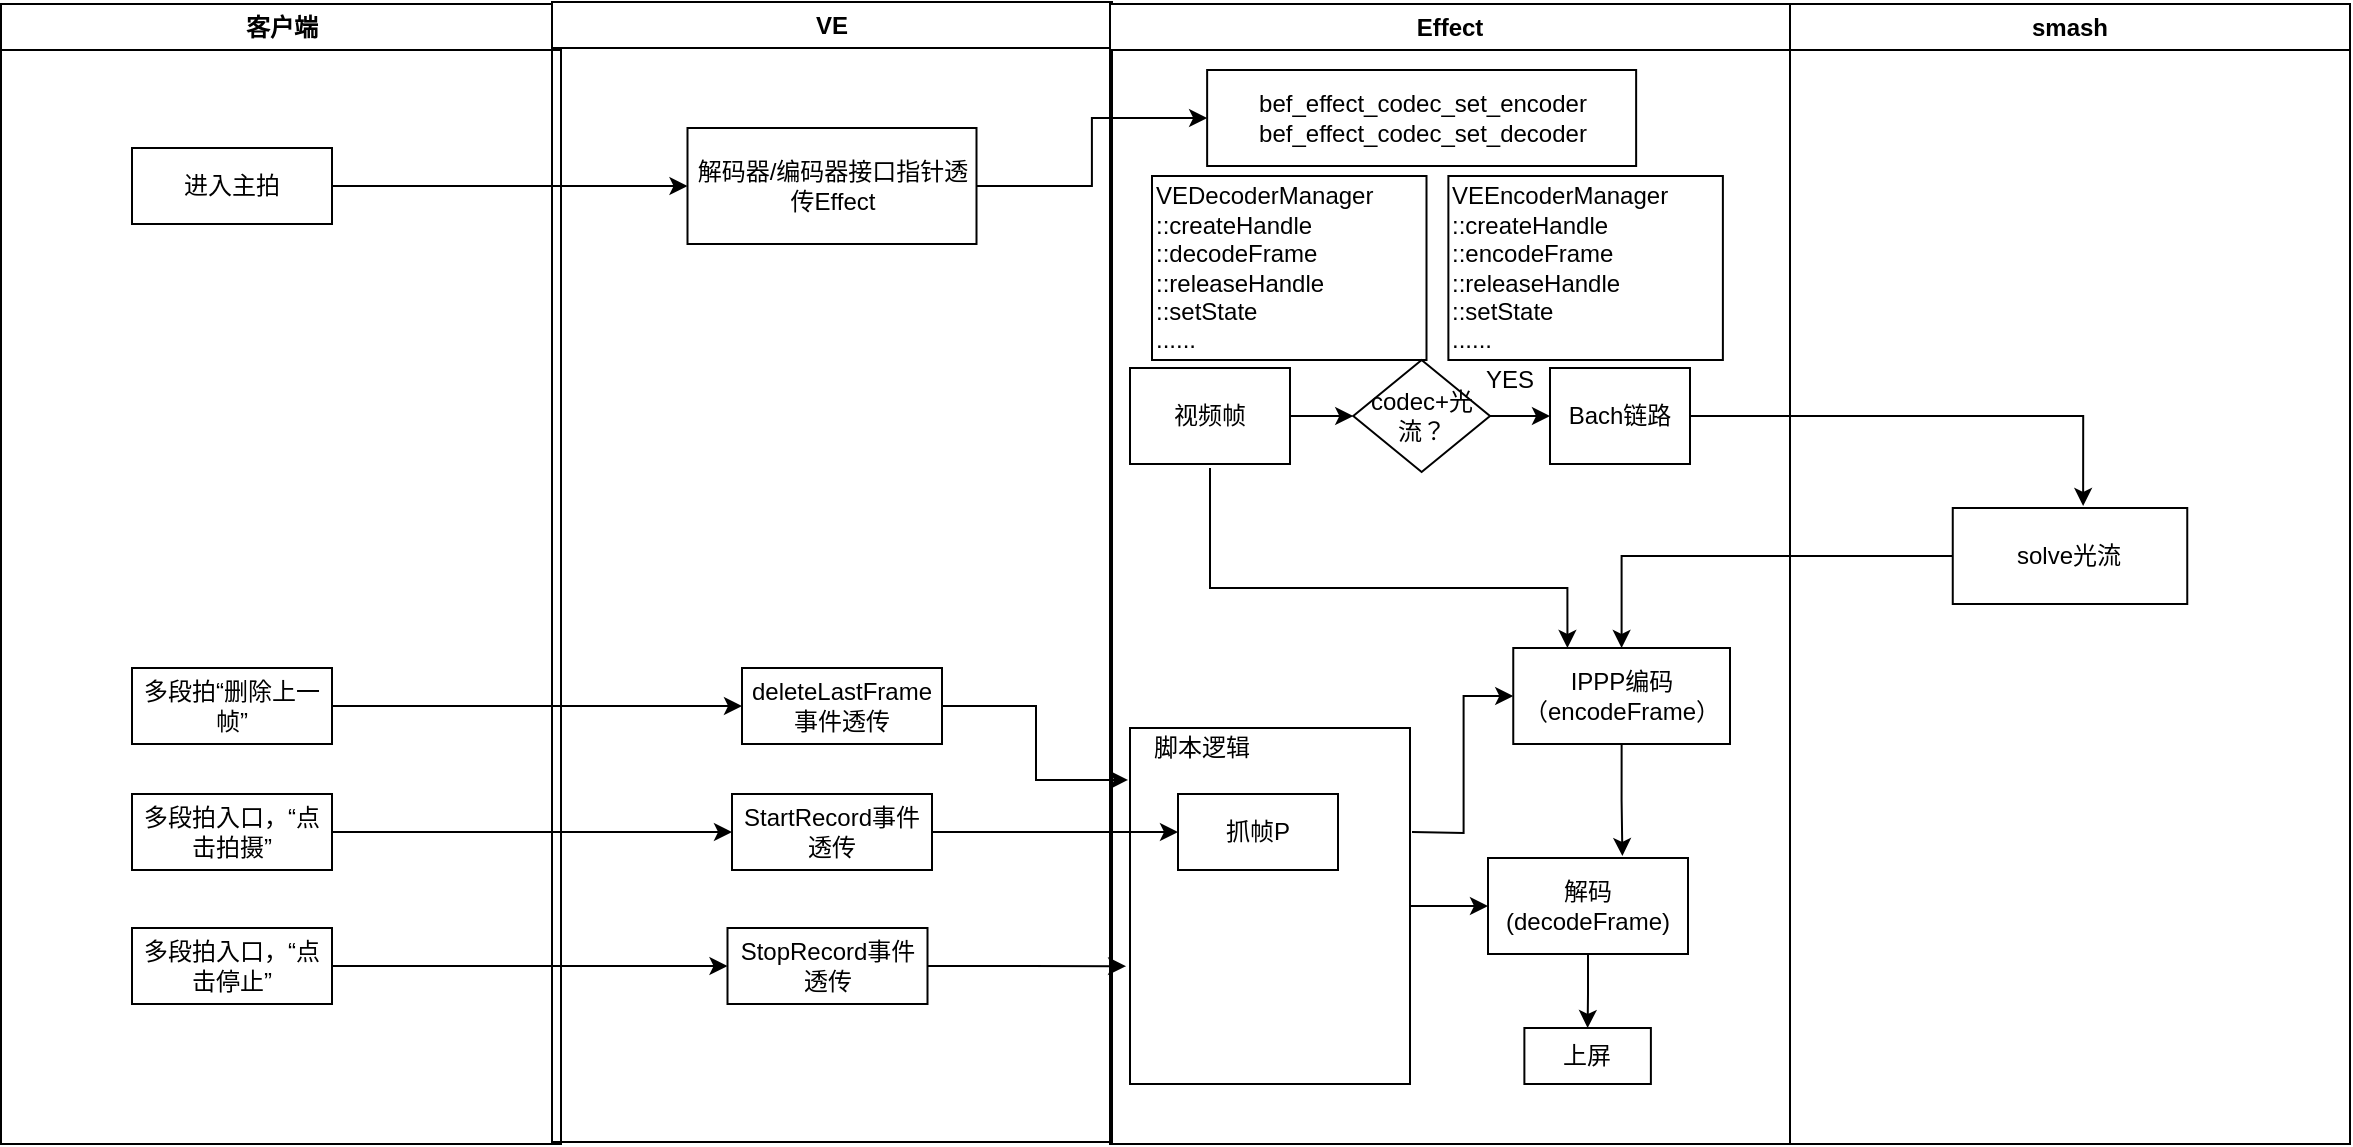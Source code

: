 <mxfile version="14.7.3" type="github">
  <diagram name="Page-1" id="e7e014a7-5840-1c2e-5031-d8a46d1fe8dd">
    <mxGraphModel dx="1298" dy="762" grid="1" gridSize="10" guides="1" tooltips="1" connect="1" arrows="1" fold="1" page="1" pageScale="1" pageWidth="1169" pageHeight="826" background="none" math="0" shadow="0">
      <root>
        <mxCell id="0" />
        <mxCell id="1" parent="0" />
        <mxCell id="2" value="客户端" style="swimlane;whiteSpace=wrap" parent="1" vertex="1">
          <mxGeometry x="164.5" y="128" width="280" height="570" as="geometry" />
        </mxCell>
        <mxCell id="swanziePNY3N-hAA2dYP-68" value="进入主拍" style="rounded=0;whiteSpace=wrap;html=1;" parent="2" vertex="1">
          <mxGeometry x="65.5" y="72" width="100" height="38" as="geometry" />
        </mxCell>
        <mxCell id="swanziePNY3N-hAA2dYP-79" value="多段拍入口，“点击拍摄”" style="rounded=0;whiteSpace=wrap;html=1;" parent="2" vertex="1">
          <mxGeometry x="65.5" y="395" width="100" height="38" as="geometry" />
        </mxCell>
        <mxCell id="swanziePNY3N-hAA2dYP-88" value="多段拍入口，“点击停止”" style="rounded=0;whiteSpace=wrap;html=1;" parent="2" vertex="1">
          <mxGeometry x="65.5" y="462" width="100" height="38" as="geometry" />
        </mxCell>
        <mxCell id="swanziePNY3N-hAA2dYP-131" value="多段拍“删除上一帧”" style="rounded=0;whiteSpace=wrap;html=1;" parent="2" vertex="1">
          <mxGeometry x="65.5" y="332" width="100" height="38" as="geometry" />
        </mxCell>
        <mxCell id="3" value="VE" style="swimlane;whiteSpace=wrap" parent="1" vertex="1">
          <mxGeometry x="440" y="127" width="280" height="570" as="geometry" />
        </mxCell>
        <mxCell id="swanziePNY3N-hAA2dYP-42" value="解码器/编码器接口指针透传Effect" style="rounded=0;whiteSpace=wrap;html=1;" parent="3" vertex="1">
          <mxGeometry x="67.75" y="63" width="144.5" height="58" as="geometry" />
        </mxCell>
        <mxCell id="swanziePNY3N-hAA2dYP-80" value="StartRecord事件透传" style="rounded=0;whiteSpace=wrap;html=1;" parent="3" vertex="1">
          <mxGeometry x="90" y="396" width="100" height="38" as="geometry" />
        </mxCell>
        <mxCell id="swanziePNY3N-hAA2dYP-81" value="StopRecord事件透传" style="rounded=0;whiteSpace=wrap;html=1;" parent="3" vertex="1">
          <mxGeometry x="87.75" y="463" width="100" height="38" as="geometry" />
        </mxCell>
        <mxCell id="swanziePNY3N-hAA2dYP-132" value="deleteLastFrame事件透传" style="rounded=0;whiteSpace=wrap;html=1;" parent="3" vertex="1">
          <mxGeometry x="95" y="333" width="100" height="38" as="geometry" />
        </mxCell>
        <mxCell id="4" value="Effect" style="swimlane;whiteSpace=wrap" parent="1" vertex="1">
          <mxGeometry x="719" y="128" width="340" height="570" as="geometry" />
        </mxCell>
        <mxCell id="swanziePNY3N-hAA2dYP-129" style="edgeStyle=orthogonalEdgeStyle;rounded=0;orthogonalLoop=1;jettySize=auto;html=1;entryX=0;entryY=0.5;entryDx=0;entryDy=0;" parent="4" source="swanziePNY3N-hAA2dYP-90" target="swanziePNY3N-hAA2dYP-63" edge="1">
          <mxGeometry relative="1" as="geometry" />
        </mxCell>
        <mxCell id="swanziePNY3N-hAA2dYP-90" value="" style="rounded=0;whiteSpace=wrap;html=1;" parent="4" vertex="1">
          <mxGeometry x="10" y="362" width="140" height="178" as="geometry" />
        </mxCell>
        <mxCell id="swanziePNY3N-hAA2dYP-48" value="&lt;div class=&quot;okr-block-clipboard&quot;&gt;&lt;/div&gt;&lt;div&gt;bef_effect_codec_set_encoder&lt;/div&gt;&lt;div&gt;bef_effect_codec_set_decoder&lt;/div&gt;" style="rounded=0;whiteSpace=wrap;html=1;" parent="4" vertex="1">
          <mxGeometry x="48.57" y="33" width="214.5" height="48" as="geometry" />
        </mxCell>
        <mxCell id="swanziePNY3N-hAA2dYP-62" style="edgeStyle=orthogonalEdgeStyle;rounded=0;orthogonalLoop=1;jettySize=auto;html=1;entryX=0.25;entryY=0;entryDx=0;entryDy=0;" parent="4" target="swanziePNY3N-hAA2dYP-58" edge="1">
          <mxGeometry relative="1" as="geometry">
            <mxPoint x="50" y="232" as="sourcePoint" />
            <Array as="points">
              <mxPoint x="50" y="292" />
              <mxPoint x="229" y="292" />
            </Array>
          </mxGeometry>
        </mxCell>
        <mxCell id="swanziePNY3N-hAA2dYP-53" value="视频帧" style="rounded=0;whiteSpace=wrap;html=1;" parent="4" vertex="1">
          <mxGeometry x="10" y="182" width="80" height="48" as="geometry" />
        </mxCell>
        <mxCell id="swanziePNY3N-hAA2dYP-58" value="IPPP编码（encodeFrame）" style="rounded=0;whiteSpace=wrap;html=1;" parent="4" vertex="1">
          <mxGeometry x="201.63" y="322" width="108.37" height="48" as="geometry" />
        </mxCell>
        <mxCell id="swanziePNY3N-hAA2dYP-95" style="edgeStyle=orthogonalEdgeStyle;rounded=0;orthogonalLoop=1;jettySize=auto;html=1;entryX=0.5;entryY=0;entryDx=0;entryDy=0;" parent="4" source="swanziePNY3N-hAA2dYP-63" target="swanziePNY3N-hAA2dYP-94" edge="1">
          <mxGeometry relative="1" as="geometry" />
        </mxCell>
        <mxCell id="swanziePNY3N-hAA2dYP-63" value="解码(decodeFrame)" style="rounded=0;whiteSpace=wrap;html=1;" parent="4" vertex="1">
          <mxGeometry x="189" y="427" width="100" height="48" as="geometry" />
        </mxCell>
        <mxCell id="swanziePNY3N-hAA2dYP-66" style="edgeStyle=orthogonalEdgeStyle;rounded=0;orthogonalLoop=1;jettySize=auto;html=1;entryX=0.672;entryY=-0.021;entryDx=0;entryDy=0;entryPerimeter=0;exitX=0.5;exitY=1;exitDx=0;exitDy=0;" parent="4" source="swanziePNY3N-hAA2dYP-58" target="swanziePNY3N-hAA2dYP-63" edge="1">
          <mxGeometry relative="1" as="geometry">
            <mxPoint x="178.75" y="600" as="targetPoint" />
          </mxGeometry>
        </mxCell>
        <mxCell id="swanziePNY3N-hAA2dYP-84" style="edgeStyle=orthogonalEdgeStyle;rounded=0;orthogonalLoop=1;jettySize=auto;html=1;entryX=0;entryY=0.5;entryDx=0;entryDy=0;" parent="4" target="swanziePNY3N-hAA2dYP-58" edge="1">
          <mxGeometry relative="1" as="geometry">
            <mxPoint x="151" y="414" as="sourcePoint" />
          </mxGeometry>
        </mxCell>
        <mxCell id="swanziePNY3N-hAA2dYP-82" value="抓帧P" style="rounded=0;whiteSpace=wrap;html=1;" parent="4" vertex="1">
          <mxGeometry x="34" y="395" width="80" height="38" as="geometry" />
        </mxCell>
        <mxCell id="swanziePNY3N-hAA2dYP-83" value="VEDecoderManager&lt;br&gt;&lt;div&gt;&lt;span&gt;::createHandle&lt;/span&gt;&lt;/div&gt;&lt;div&gt;&lt;span&gt;::decodeFrame&lt;/span&gt;&lt;/div&gt;&lt;div&gt;&lt;span&gt;::releaseHandle&lt;/span&gt;&lt;/div&gt;&lt;div&gt;&lt;span&gt;::setState&lt;/span&gt;&lt;/div&gt;......" style="rounded=0;whiteSpace=wrap;html=1;align=left;" parent="4" vertex="1">
          <mxGeometry x="21.0" y="86" width="137.25" height="92" as="geometry" />
        </mxCell>
        <mxCell id="swanziePNY3N-hAA2dYP-94" value="上屏" style="rounded=0;whiteSpace=wrap;html=1;" parent="4" vertex="1">
          <mxGeometry x="207.19" y="512" width="63.25" height="28" as="geometry" />
        </mxCell>
        <mxCell id="swanziePNY3N-hAA2dYP-97" value="Bach链路" style="rounded=0;whiteSpace=wrap;html=1;" parent="4" vertex="1">
          <mxGeometry x="220" y="182" width="70" height="48" as="geometry" />
        </mxCell>
        <mxCell id="swanziePNY3N-hAA2dYP-60" style="edgeStyle=orthogonalEdgeStyle;rounded=0;orthogonalLoop=1;jettySize=auto;html=1;entryX=0;entryY=0.5;entryDx=0;entryDy=0;" parent="4" source="swanziePNY3N-hAA2dYP-53" target="swanziePNY3N-hAA2dYP-100" edge="1">
          <mxGeometry relative="1" as="geometry" />
        </mxCell>
        <mxCell id="swanziePNY3N-hAA2dYP-126" style="edgeStyle=orthogonalEdgeStyle;rounded=0;orthogonalLoop=1;jettySize=auto;html=1;entryX=0;entryY=0.5;entryDx=0;entryDy=0;" parent="4" source="swanziePNY3N-hAA2dYP-100" target="swanziePNY3N-hAA2dYP-97" edge="1">
          <mxGeometry relative="1" as="geometry" />
        </mxCell>
        <mxCell id="swanziePNY3N-hAA2dYP-100" value="codec+光流？" style="rhombus;whiteSpace=wrap;html=1;" parent="4" vertex="1">
          <mxGeometry x="121.63" y="178" width="68.37" height="56" as="geometry" />
        </mxCell>
        <mxCell id="swanziePNY3N-hAA2dYP-127" value="YES" style="text;html=1;strokeColor=none;fillColor=none;align=center;verticalAlign=middle;whiteSpace=wrap;rounded=0;" parent="4" vertex="1">
          <mxGeometry x="180" y="178" width="40" height="20" as="geometry" />
        </mxCell>
        <mxCell id="-gKehuOjqQwJ0tAGSPuk-5" value="VEEncoderManager&lt;br&gt;&lt;div&gt;&lt;span&gt;::createHandle&lt;/span&gt;&lt;/div&gt;&lt;div&gt;&lt;span&gt;::encodeFrame&lt;/span&gt;&lt;/div&gt;&lt;div&gt;&lt;span&gt;::releaseHandle&lt;/span&gt;&lt;/div&gt;&lt;div&gt;&lt;span&gt;::setState&lt;/span&gt;&lt;/div&gt;......" style="rounded=0;whiteSpace=wrap;html=1;align=left;" vertex="1" parent="4">
          <mxGeometry x="169.19" y="86" width="137.25" height="92" as="geometry" />
        </mxCell>
        <mxCell id="swanziePNY3N-hAA2dYP-41" value="smash" style="swimlane;whiteSpace=wrap" parent="1" vertex="1">
          <mxGeometry x="1059" y="128" width="280" height="570" as="geometry" />
        </mxCell>
        <mxCell id="swanziePNY3N-hAA2dYP-57" value="solve光流" style="rounded=0;whiteSpace=wrap;html=1;" parent="swanziePNY3N-hAA2dYP-41" vertex="1">
          <mxGeometry x="81.38" y="252" width="117.25" height="48" as="geometry" />
        </mxCell>
        <mxCell id="swanziePNY3N-hAA2dYP-49" style="edgeStyle=orthogonalEdgeStyle;rounded=0;orthogonalLoop=1;jettySize=auto;html=1;entryX=0;entryY=0.5;entryDx=0;entryDy=0;" parent="1" source="swanziePNY3N-hAA2dYP-42" target="swanziePNY3N-hAA2dYP-48" edge="1">
          <mxGeometry relative="1" as="geometry" />
        </mxCell>
        <mxCell id="swanziePNY3N-hAA2dYP-61" style="edgeStyle=orthogonalEdgeStyle;rounded=0;orthogonalLoop=1;jettySize=auto;html=1;" parent="1" source="swanziePNY3N-hAA2dYP-57" target="swanziePNY3N-hAA2dYP-58" edge="1">
          <mxGeometry relative="1" as="geometry" />
        </mxCell>
        <mxCell id="swanziePNY3N-hAA2dYP-86" style="edgeStyle=orthogonalEdgeStyle;rounded=0;orthogonalLoop=1;jettySize=auto;html=1;entryX=0;entryY=0.5;entryDx=0;entryDy=0;" parent="1" source="swanziePNY3N-hAA2dYP-80" target="swanziePNY3N-hAA2dYP-82" edge="1">
          <mxGeometry relative="1" as="geometry" />
        </mxCell>
        <mxCell id="swanziePNY3N-hAA2dYP-87" style="edgeStyle=orthogonalEdgeStyle;rounded=0;orthogonalLoop=1;jettySize=auto;html=1;entryX=0;entryY=0.5;entryDx=0;entryDy=0;" parent="1" source="swanziePNY3N-hAA2dYP-79" target="swanziePNY3N-hAA2dYP-80" edge="1">
          <mxGeometry relative="1" as="geometry" />
        </mxCell>
        <mxCell id="swanziePNY3N-hAA2dYP-89" style="edgeStyle=orthogonalEdgeStyle;rounded=0;orthogonalLoop=1;jettySize=auto;html=1;entryX=0;entryY=0.5;entryDx=0;entryDy=0;" parent="1" source="swanziePNY3N-hAA2dYP-88" target="swanziePNY3N-hAA2dYP-81" edge="1">
          <mxGeometry relative="1" as="geometry" />
        </mxCell>
        <mxCell id="swanziePNY3N-hAA2dYP-91" value="脚本逻辑" style="text;html=1;strokeColor=none;fillColor=none;align=center;verticalAlign=middle;whiteSpace=wrap;rounded=0;" parent="1" vertex="1">
          <mxGeometry x="730" y="490" width="70" height="20" as="geometry" />
        </mxCell>
        <mxCell id="swanziePNY3N-hAA2dYP-93" style="edgeStyle=orthogonalEdgeStyle;rounded=0;orthogonalLoop=1;jettySize=auto;html=1;entryX=-0.014;entryY=0.669;entryDx=0;entryDy=0;entryPerimeter=0;" parent="1" source="swanziePNY3N-hAA2dYP-81" target="swanziePNY3N-hAA2dYP-90" edge="1">
          <mxGeometry relative="1" as="geometry" />
        </mxCell>
        <mxCell id="swanziePNY3N-hAA2dYP-98" style="edgeStyle=orthogonalEdgeStyle;rounded=0;orthogonalLoop=1;jettySize=auto;html=1;entryX=0.556;entryY=-0.021;entryDx=0;entryDy=0;entryPerimeter=0;exitX=1;exitY=0.5;exitDx=0;exitDy=0;" parent="1" source="swanziePNY3N-hAA2dYP-97" target="swanziePNY3N-hAA2dYP-57" edge="1">
          <mxGeometry relative="1" as="geometry" />
        </mxCell>
        <mxCell id="swanziePNY3N-hAA2dYP-130" style="edgeStyle=orthogonalEdgeStyle;rounded=0;orthogonalLoop=1;jettySize=auto;html=1;" parent="1" source="swanziePNY3N-hAA2dYP-68" target="swanziePNY3N-hAA2dYP-42" edge="1">
          <mxGeometry relative="1" as="geometry" />
        </mxCell>
        <mxCell id="swanziePNY3N-hAA2dYP-133" style="edgeStyle=orthogonalEdgeStyle;rounded=0;orthogonalLoop=1;jettySize=auto;html=1;entryX=0;entryY=0.5;entryDx=0;entryDy=0;" parent="1" source="swanziePNY3N-hAA2dYP-131" target="swanziePNY3N-hAA2dYP-132" edge="1">
          <mxGeometry relative="1" as="geometry" />
        </mxCell>
        <mxCell id="swanziePNY3N-hAA2dYP-134" style="edgeStyle=orthogonalEdgeStyle;rounded=0;orthogonalLoop=1;jettySize=auto;html=1;entryX=-0.007;entryY=0.146;entryDx=0;entryDy=0;entryPerimeter=0;" parent="1" source="swanziePNY3N-hAA2dYP-132" target="swanziePNY3N-hAA2dYP-90" edge="1">
          <mxGeometry relative="1" as="geometry" />
        </mxCell>
      </root>
    </mxGraphModel>
  </diagram>
</mxfile>
